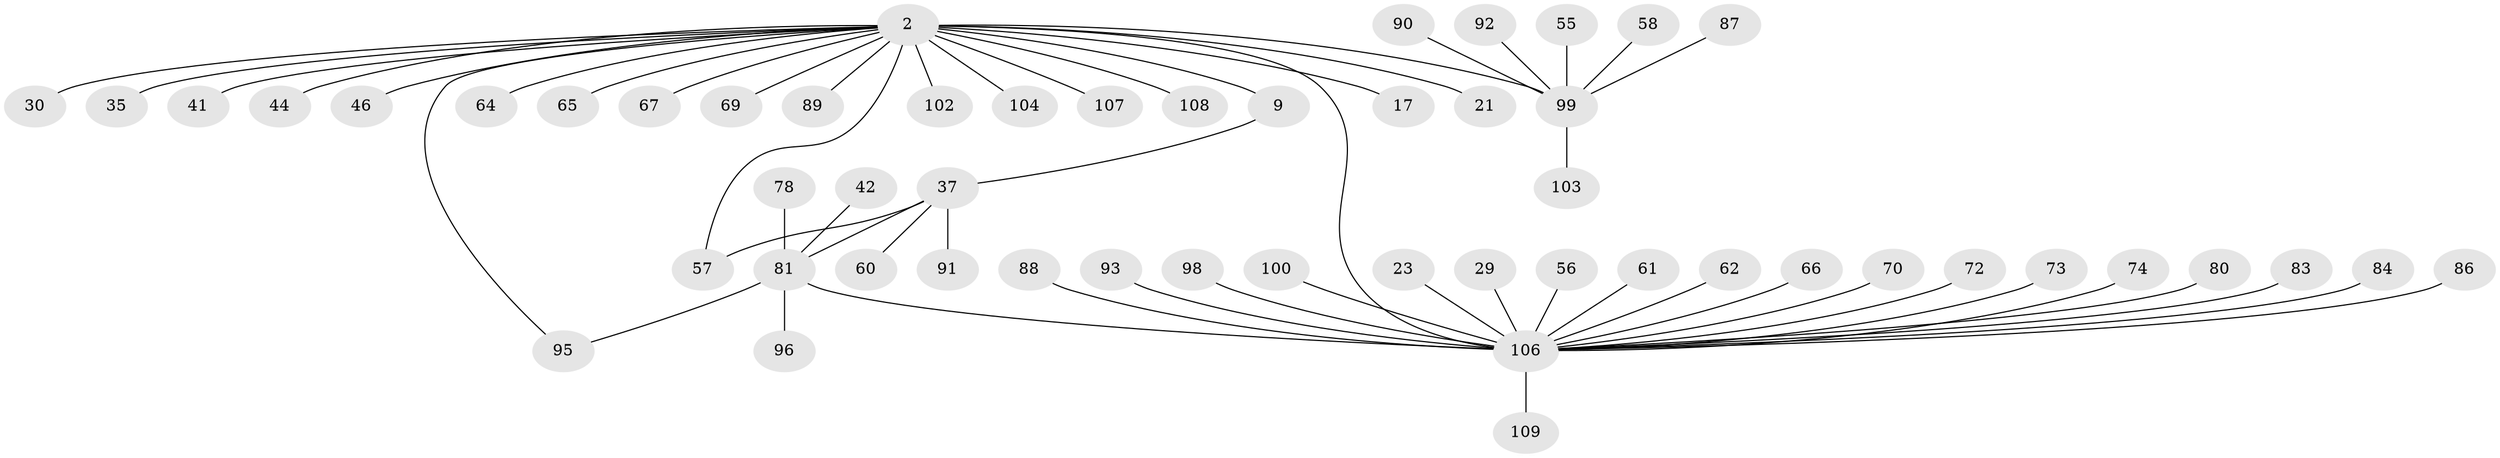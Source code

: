 // original degree distribution, {16: 0.009174311926605505, 12: 0.01834862385321101, 2: 0.1926605504587156, 5: 0.01834862385321101, 6: 0.01834862385321101, 1: 0.5779816513761468, 3: 0.11009174311926606, 7: 0.009174311926605505, 4: 0.027522935779816515, 8: 0.01834862385321101}
// Generated by graph-tools (version 1.1) at 2025/47/03/09/25 04:47:16]
// undirected, 54 vertices, 56 edges
graph export_dot {
graph [start="1"]
  node [color=gray90,style=filled];
  2 [super="+1"];
  9;
  17;
  21;
  23;
  29;
  30;
  35 [super="+31"];
  37 [super="+16"];
  41 [super="+28"];
  42;
  44;
  46;
  55;
  56;
  57;
  58;
  60 [super="+50"];
  61;
  62;
  64;
  65 [super="+4"];
  66;
  67 [super="+11+12"];
  69;
  70;
  72;
  73;
  74 [super="+10"];
  78;
  80;
  81 [super="+43+49+54+15"];
  83;
  84;
  86 [super="+77"];
  87;
  88;
  89;
  90;
  91 [super="+75"];
  92;
  93 [super="+63+85"];
  95 [super="+76"];
  96;
  98;
  99 [super="+25+97+48+52"];
  100;
  102;
  103 [super="+79"];
  104;
  106 [super="+101+105+94"];
  107;
  108 [super="+34+82"];
  109;
  2 -- 21;
  2 -- 30;
  2 -- 44;
  2 -- 69;
  2 -- 89;
  2 -- 107;
  2 -- 64;
  2 -- 9;
  2 -- 17;
  2 -- 35 [weight=2];
  2 -- 102;
  2 -- 104;
  2 -- 46;
  2 -- 57;
  2 -- 67;
  2 -- 108;
  2 -- 65;
  2 -- 106 [weight=4];
  2 -- 95;
  2 -- 99 [weight=2];
  2 -- 41;
  9 -- 37;
  23 -- 106;
  29 -- 106;
  37 -- 57;
  37 -- 60;
  37 -- 81 [weight=2];
  37 -- 91;
  42 -- 81;
  55 -- 99;
  56 -- 106;
  58 -- 99;
  61 -- 106;
  62 -- 106;
  66 -- 106;
  70 -- 106;
  72 -- 106;
  73 -- 106;
  74 -- 106;
  78 -- 81;
  80 -- 106;
  81 -- 96;
  81 -- 95;
  81 -- 106 [weight=2];
  83 -- 106;
  84 -- 106;
  86 -- 106;
  87 -- 99;
  88 -- 106;
  90 -- 99;
  92 -- 99;
  93 -- 106;
  98 -- 106;
  99 -- 103;
  100 -- 106;
  106 -- 109;
}
